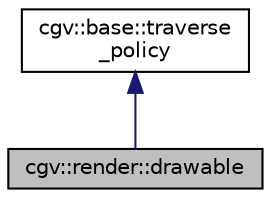digraph "cgv::render::drawable"
{
  bgcolor="transparent";
  edge [fontname="Helvetica",fontsize="10",labelfontname="Helvetica",labelfontsize="10"];
  node [fontname="Helvetica",fontsize="10",shape=record];
  Node1 [label="cgv::render::drawable",height=0.2,width=0.4,color="black", fillcolor="grey75", style="filled", fontcolor="black"];
  Node2 -> Node1 [dir="back",color="midnightblue",fontsize="10",style="solid",fontname="Helvetica"];
  Node2 [label="cgv::base::traverse\l_policy",height=0.2,width=0.4,color="black",URL="$a00054.html",tooltip="nodes should inherit from this policy class to allow selective tree traversals "];
}
